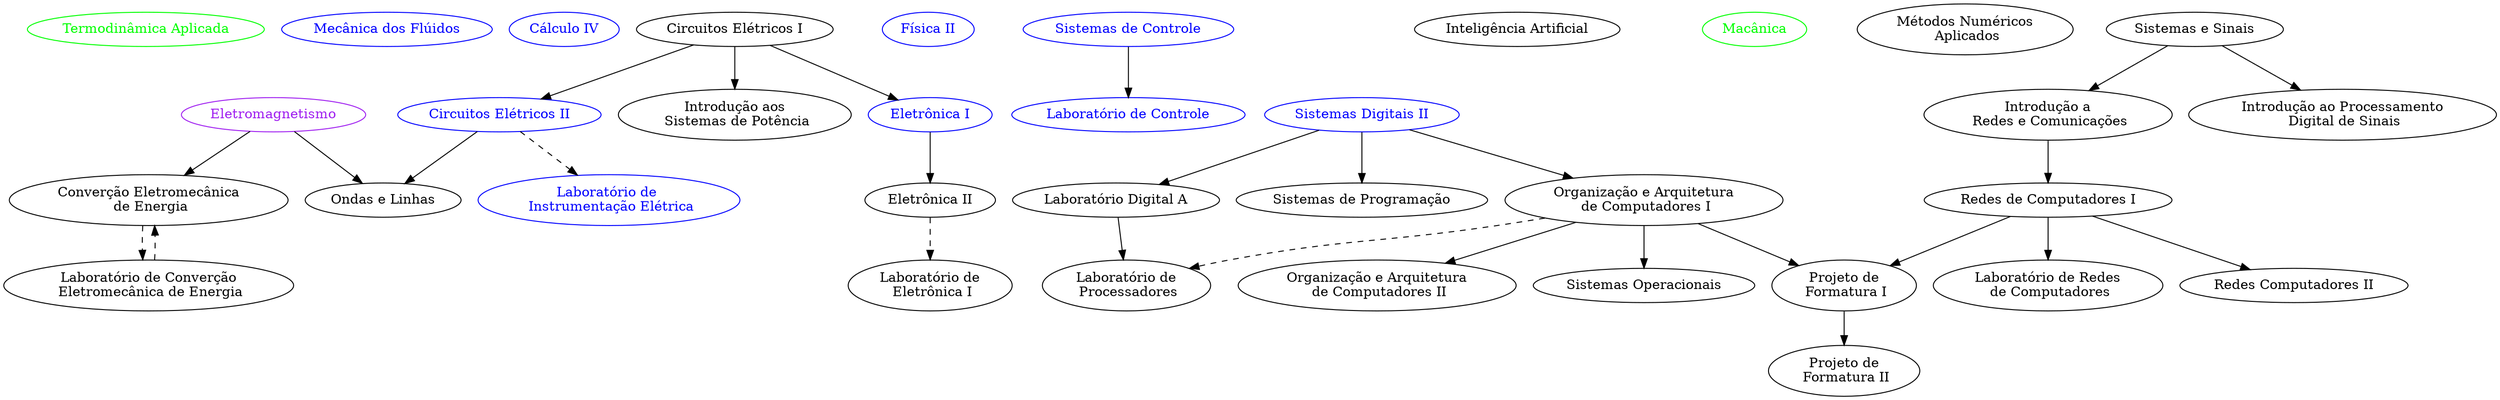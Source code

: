 digraph g {
  PME3344 [label="Termodinâmica Aplicada", color="green", fontcolor="green"];
  PME3332 [label="Mecânica dos Flúidos", color="blue", fontcolor="blue"];


	# 2021/02
	MAT2456 [label="Cálculo IV", color="blue", fontcolor="blue"];
	PSI3213 [label="Circuitos Elétricos II", color="blue", fontcolor="blue"];
	PSI3214 [label="Laboratório de \n Instrumentação Elétrica", color="blue", fontcolor="blue"];
	4323102 [label="Física II", color="blue", fontcolor="blue"];
	PTC3313 [label="Sistemas de Controle", color="blue", fontcolor="blue"];
	PCS3438 [label="Inteligência Artificial"];
	PME3100 [label="Macânica", color="green", fontcolor="green"];
	
	
	# 2022/01
	MAP3121 [label="Métodos Numéricos\n Aplicados"];


	# 2021/01
	PSI3211 [label="Circuitos Elétricos I"];
	PTC3213 [label="Eletromagnetismo", color="purple", fontcolor="purple"];
	PCS3225 [label="Sistemas Digitais II", color="blue", fontcolor="blue"];
	
	
	# 2022/01
	PEA3301 [label="Introdução aos\n Sistemas de Potência"];
	PCS3412 [label="Organização e Arquitetura\n de Computadores I"];
	PCS3335 [label="Laboratório Digital A"];
	PSI3321 [label="Eletrônica I", color="blue", fontcolor="blue"];
	PTC3307 [label="Sistemas e Sinais"];
	PEA3306 [label="Converção Eletromecânica\n de Energia"];
	PEA3311 [label="Laboratório de Converção\n Eletromecânica de Energia"];
	
	
	# 2022/02
	PSI3322 [label="Eletrônica II"];
	PSI3323 [label="Laboratório de\n Eletrônica I"];
	PTC3312 [label="Laboratório de Controle", color="blue", fontcolor="blue"];
	PTC3314 [label="Ondas e Linhas"];
	PTC3361 [label="Introdução ao Processamento\n Digital de Sinais"];
	PTC3360 [label="Introdução a\n Redes e Comunicações"];
	PCS3422 [label="Organização e Arquitetura\n de Computadores II"];
	PCS3446 [label="Sistemas Operacionais"];
	
	
	# 2023/01
	PCS3216 [label="Sistemas de Programação"];
	PCS3432 [label="Laboratório de\n Processadores"];
	PCS3414 [label="Redes de Computadores I"];
	PCS3434 [label="Laboratório de Redes\n de Computadores"];
	PCS3550 [label="Projeto de\n Formatura I"];
	#M1 [label="Módulo I"];
	#M2 [label="Módulo II"];
	#M3 [label="Módulo III"];
	#PCS3567 [label="Estágio Supervisionado"];
	
	
	# 2023/02
	PCS3424 [label="Redes Computadores II"];
	PCS3560 [label="Projeto de\n Formatura II"];
	#M4 [label="Módulo IV"];
	#M5 [label="Módulo V"];
	#M6 [label="Módulo VI"];
	#PCS3577 [label="Estágio Supervisionado II"];
	
	
	
	PSI3211 -> {PSI3213};
	PSI3213 -> PSI3214 [style="dashed"];
	
	PCS3225 -> PCS3412;
	PCS3225 -> PCS3335;
	PSI3211 -> PSI3321;
	PTC3213 -> PEA3306;
	PEA3311 -> PEA3306 [style="dashed"];
	PEA3306 -> PEA3311 [style="dashed"];
	
	PSI3211 -> PEA3301;
	PSI3321 -> PSI3322;
	PSI3322 -> PSI3323[style="dashed"];
	PTC3313 -> PTC3312;
	{PSI3213, PTC3213} -> PTC3314;
	PTC3307 -> PTC3361;
	PTC3307 -> PTC3360;
	PCS3412 -> PCS3422;
	PCS3412 -> PCS3446;
	
	PCS3225 -> PCS3216;
	PCS3335 -> PCS3432;
	PCS3412 -> PCS3432 [style="dashed"];
	PTC3360 -> PCS3414;
	PCS3414 -> PCS3434;
	{PCS3414, PCS3412} -> PCS3550;
	
	PCS3414 -> PCS3424;
	PCS3550 -> PCS3560;
}

